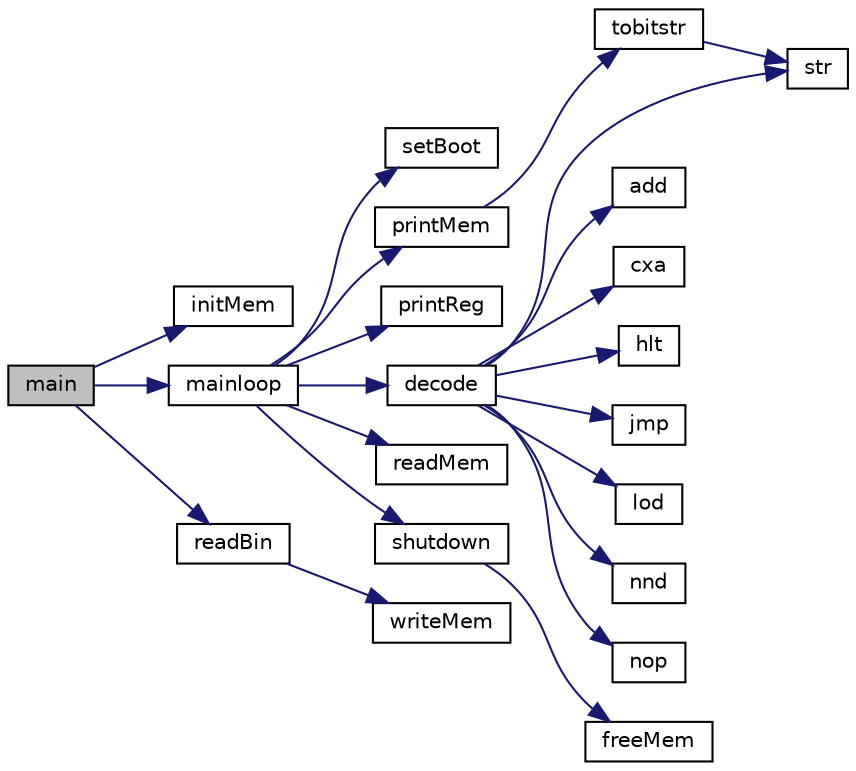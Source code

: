 digraph "main"
{
  edge [fontname="Helvetica",fontsize="10",labelfontname="Helvetica",labelfontsize="10"];
  node [fontname="Helvetica",fontsize="10",shape=record];
  rankdir="LR";
  Node1 [label="main",height=0.2,width=0.4,color="black", fillcolor="grey75", style="filled", fontcolor="black"];
  Node1 -> Node2 [color="midnightblue",fontsize="10",style="solid",fontname="Helvetica"];
  Node2 [label="initMem",height=0.2,width=0.4,color="black", fillcolor="white", style="filled",URL="$mem_8c.html#a238b913a0f767aafbd671414012caefb"];
  Node1 -> Node3 [color="midnightblue",fontsize="10",style="solid",fontname="Helvetica"];
  Node3 [label="mainloop",height=0.2,width=0.4,color="black", fillcolor="white", style="filled",URL="$main_8c.html#a163b8ef79e9c3b78e61496dc999cbb1e"];
  Node3 -> Node4 [color="midnightblue",fontsize="10",style="solid",fontname="Helvetica"];
  Node4 [label="setBoot",height=0.2,width=0.4,color="black", fillcolor="white", style="filled",URL="$mem_8c.html#ab040b44ebc34f70e260c3d5f81a9b797"];
  Node3 -> Node5 [color="midnightblue",fontsize="10",style="solid",fontname="Helvetica"];
  Node5 [label="printMem",height=0.2,width=0.4,color="black", fillcolor="white", style="filled",URL="$mem_8c.html#abed51078d27768d97d46d303525d85db"];
  Node5 -> Node6 [color="midnightblue",fontsize="10",style="solid",fontname="Helvetica"];
  Node6 [label="tobitstr",height=0.2,width=0.4,color="black", fillcolor="white", style="filled",URL="$util_8c.html#a3b1cb6ce0835744c919d092fd3ef7ddf"];
  Node6 -> Node7 [color="midnightblue",fontsize="10",style="solid",fontname="Helvetica"];
  Node7 [label="str",height=0.2,width=0.4,color="black", fillcolor="white", style="filled",URL="$inst_8c.html#a8f1d0469f8aa2ce1ac9a3bd9b914eea5"];
  Node3 -> Node8 [color="midnightblue",fontsize="10",style="solid",fontname="Helvetica"];
  Node8 [label="printReg",height=0.2,width=0.4,color="black", fillcolor="white", style="filled",URL="$inst_8c.html#ab7dfcb1ea28aa624f46867185fb63b9c"];
  Node3 -> Node9 [color="midnightblue",fontsize="10",style="solid",fontname="Helvetica"];
  Node9 [label="decode",height=0.2,width=0.4,color="black", fillcolor="white", style="filled",URL="$inst_8c.html#a1dac25deb8d40b4e3c0669d6f3da838c"];
  Node9 -> Node10 [color="midnightblue",fontsize="10",style="solid",fontname="Helvetica"];
  Node10 [label="add",height=0.2,width=0.4,color="black", fillcolor="white", style="filled",URL="$inst_8c.html#aa903e884ab6c9a6db96e5c1f28187fb6"];
  Node9 -> Node11 [color="midnightblue",fontsize="10",style="solid",fontname="Helvetica"];
  Node11 [label="cxa",height=0.2,width=0.4,color="black", fillcolor="white", style="filled",URL="$inst_8c.html#a3ea45cbb7cd64f33eb6419eced95018a"];
  Node9 -> Node12 [color="midnightblue",fontsize="10",style="solid",fontname="Helvetica"];
  Node12 [label="hlt",height=0.2,width=0.4,color="black", fillcolor="white", style="filled",URL="$inst_8c.html#ae9e1133acbb632e0d785c42e9fb740ba"];
  Node9 -> Node13 [color="midnightblue",fontsize="10",style="solid",fontname="Helvetica"];
  Node13 [label="jmp",height=0.2,width=0.4,color="black", fillcolor="white", style="filled",URL="$inst_8c.html#ac8b8e9cca53c00d5c258f8f999743a29"];
  Node9 -> Node14 [color="midnightblue",fontsize="10",style="solid",fontname="Helvetica"];
  Node14 [label="lod",height=0.2,width=0.4,color="black", fillcolor="white", style="filled",URL="$inst_8c.html#a47d96d39ad1634c3a70e530cdd464b48"];
  Node9 -> Node15 [color="midnightblue",fontsize="10",style="solid",fontname="Helvetica"];
  Node15 [label="nnd",height=0.2,width=0.4,color="black", fillcolor="white", style="filled",URL="$inst_8c.html#a8734990e6013de02d43fa29e46f7d02e"];
  Node9 -> Node16 [color="midnightblue",fontsize="10",style="solid",fontname="Helvetica"];
  Node16 [label="nop",height=0.2,width=0.4,color="black", fillcolor="white", style="filled",URL="$inst_8c.html#a1875423eef6e42ca9288ab70f03ab418"];
  Node9 -> Node7 [color="midnightblue",fontsize="10",style="solid",fontname="Helvetica"];
  Node3 -> Node17 [color="midnightblue",fontsize="10",style="solid",fontname="Helvetica"];
  Node17 [label="readMem",height=0.2,width=0.4,color="black", fillcolor="white", style="filled",URL="$mem_8c.html#aec674da5f4fbd746691c8cf01fd350ac"];
  Node3 -> Node18 [color="midnightblue",fontsize="10",style="solid",fontname="Helvetica"];
  Node18 [label="shutdown",height=0.2,width=0.4,color="black", fillcolor="white", style="filled",URL="$main_8c.html#a38ba96c4cd736da2c49423aae253b73a"];
  Node18 -> Node19 [color="midnightblue",fontsize="10",style="solid",fontname="Helvetica"];
  Node19 [label="freeMem",height=0.2,width=0.4,color="black", fillcolor="white", style="filled",URL="$mem_8c.html#ac52e068f2aee5b6553d71a13ca631e22"];
  Node1 -> Node20 [color="midnightblue",fontsize="10",style="solid",fontname="Helvetica"];
  Node20 [label="readBin",height=0.2,width=0.4,color="black", fillcolor="white", style="filled",URL="$fileIO_8c.html#a8d70fe770ef43d36bfe0a72932bf54c4"];
  Node20 -> Node21 [color="midnightblue",fontsize="10",style="solid",fontname="Helvetica"];
  Node21 [label="writeMem",height=0.2,width=0.4,color="black", fillcolor="white", style="filled",URL="$mem_8c.html#a4e1df598e44ce8a3be79ec5fb77ca8ee"];
}
